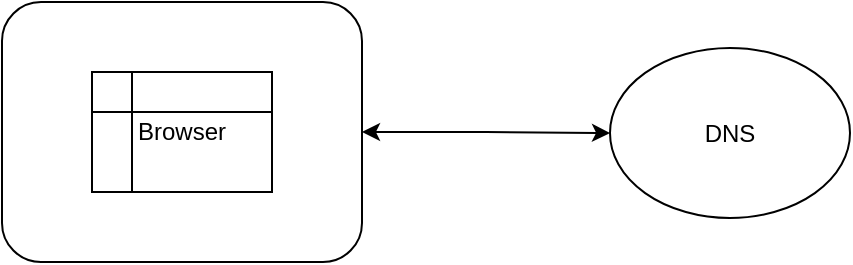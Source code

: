 <mxfile version="24.8.4">
  <diagram name="第 1 页" id="ZYVLbxUrJZKJWl978FsE">
    <mxGraphModel dx="1114" dy="576" grid="1" gridSize="10" guides="1" tooltips="1" connect="1" arrows="1" fold="1" page="1" pageScale="1" pageWidth="827" pageHeight="1169" math="0" shadow="0">
      <root>
        <mxCell id="0" />
        <mxCell id="1" parent="0" />
        <mxCell id="V1FVYTf2yO-MdXH2NQS0-2" style="edgeStyle=orthogonalEdgeStyle;rounded=0;orthogonalLoop=1;jettySize=auto;html=1;exitX=1;exitY=0.5;exitDx=0;exitDy=0;startArrow=classic;startFill=1;" edge="1" parent="1" source="-Rwlo3EefeUTKjsSFe2x-1" target="-Rwlo3EefeUTKjsSFe2x-3">
          <mxGeometry relative="1" as="geometry" />
        </mxCell>
        <mxCell id="-Rwlo3EefeUTKjsSFe2x-1" value="" style="rounded=1;whiteSpace=wrap;html=1;" parent="1" vertex="1">
          <mxGeometry x="110" y="110" width="180" height="130" as="geometry" />
        </mxCell>
        <mxCell id="-Rwlo3EefeUTKjsSFe2x-2" value="Browser" style="shape=internalStorage;whiteSpace=wrap;html=1;backgroundOutline=1;" parent="1" vertex="1">
          <mxGeometry x="155" y="145" width="90" height="60" as="geometry" />
        </mxCell>
        <mxCell id="-Rwlo3EefeUTKjsSFe2x-3" value="DNS" style="ellipse;whiteSpace=wrap;html=1;" parent="1" vertex="1">
          <mxGeometry x="414" y="133" width="120" height="85" as="geometry" />
        </mxCell>
      </root>
    </mxGraphModel>
  </diagram>
</mxfile>
